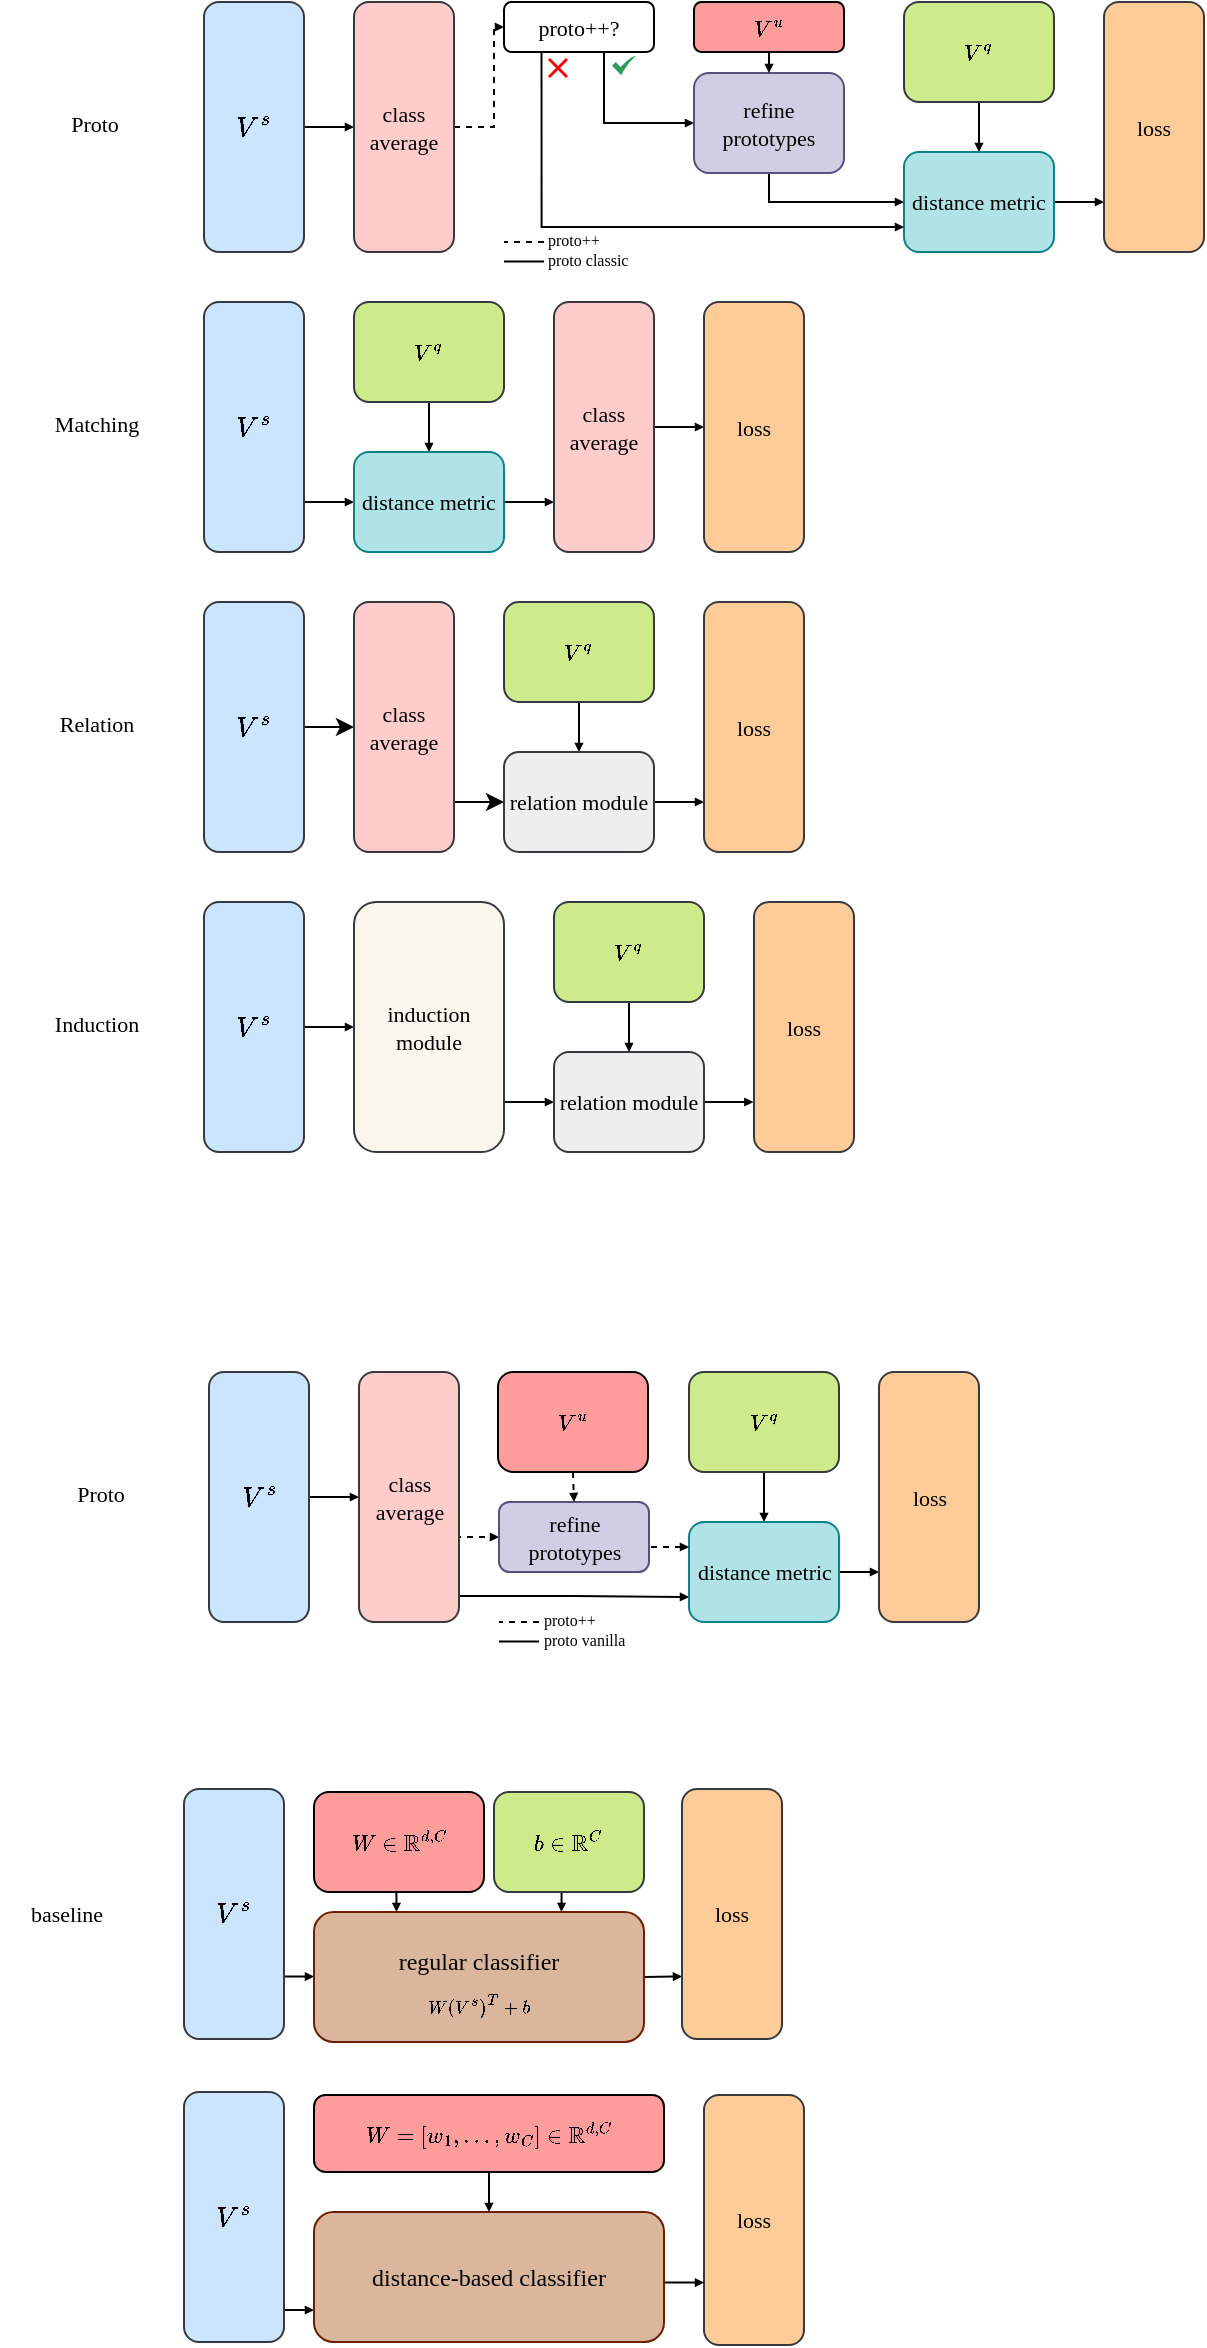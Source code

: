 <mxfile version="13.4.4" type="device" pages="4"><diagram id="DYFXcfZH5dd851VI4j68" name="few-shot methods"><mxGraphModel dx="1355" dy="878" grid="1" gridSize="5" guides="1" tooltips="1" connect="1" arrows="1" fold="1" page="1" pageScale="1" pageWidth="827" pageHeight="1169" math="1" shadow="0"><root><mxCell id="0"/><mxCell id="1" parent="0"/><mxCell id="lpTHKV549hUfOHU3jgKo-8" style="edgeStyle=orthogonalEdgeStyle;curved=0;rounded=0;sketch=0;orthogonalLoop=1;jettySize=auto;html=1;exitX=1;exitY=0.5;exitDx=0;exitDy=0;entryX=0;entryY=0.5;entryDx=0;entryDy=0;fontFamily=JetBrains Mono;fontSize=11;endArrow=block;endFill=1;endSize=2;" parent="1" source="lpTHKV549hUfOHU3jgKo-1" target="lpTHKV549hUfOHU3jgKo-2" edge="1"><mxGeometry relative="1" as="geometry"/></mxCell><mxCell id="lpTHKV549hUfOHU3jgKo-9" style="edgeStyle=orthogonalEdgeStyle;curved=0;rounded=0;sketch=0;orthogonalLoop=1;jettySize=auto;html=1;exitX=1;exitY=0.5;exitDx=0;exitDy=0;entryX=0;entryY=0.5;entryDx=0;entryDy=0;fontFamily=JetBrains Mono;fontSize=11;endArrow=block;endFill=1;endSize=2;dashed=1;" parent="1" source="lpTHKV549hUfOHU3jgKo-2" target="lpTHKV549hUfOHU3jgKo-6" edge="1"><mxGeometry relative="1" as="geometry"/></mxCell><mxCell id="lpTHKV549hUfOHU3jgKo-15" style="edgeStyle=orthogonalEdgeStyle;curved=0;rounded=0;sketch=0;orthogonalLoop=1;jettySize=auto;html=1;exitX=0.5;exitY=1;exitDx=0;exitDy=0;entryX=0.5;entryY=0;entryDx=0;entryDy=0;endArrow=block;endFill=1;fontFamily=JetBrains Mono;fontSize=11;endSize=2;" parent="1" source="lpTHKV549hUfOHU3jgKo-3" target="lpTHKV549hUfOHU3jgKo-4" edge="1"><mxGeometry relative="1" as="geometry"/></mxCell><mxCell id="lpTHKV549hUfOHU3jgKo-16" style="edgeStyle=orthogonalEdgeStyle;curved=0;rounded=0;sketch=0;orthogonalLoop=1;jettySize=auto;html=1;exitX=1;exitY=0.5;exitDx=0;exitDy=0;entryX=0;entryY=0.801;entryDx=0;entryDy=0;entryPerimeter=0;endArrow=block;endFill=1;fontFamily=JetBrains Mono;fontSize=11;endSize=2;" parent="1" source="lpTHKV549hUfOHU3jgKo-4" target="lpTHKV549hUfOHU3jgKo-5" edge="1"><mxGeometry relative="1" as="geometry"/></mxCell><mxCell id="lpTHKV549hUfOHU3jgKo-34" style="edgeStyle=orthogonalEdgeStyle;curved=0;rounded=0;sketch=0;orthogonalLoop=1;jettySize=auto;html=1;exitX=1;exitY=0.75;exitDx=0;exitDy=0;entryX=0;entryY=0.5;entryDx=0;entryDy=0;endArrow=block;endFill=1;fontFamily=JetBrains Mono;fontSize=11;endSize=2;" parent="1" source="lpTHKV549hUfOHU3jgKo-18" target="lpTHKV549hUfOHU3jgKo-24" edge="1"><mxGeometry relative="1" as="geometry"><Array as="points"><mxPoint x="200" y="300"/></Array></mxGeometry></mxCell><mxCell id="lpTHKV549hUfOHU3jgKo-21" style="edgeStyle=orthogonalEdgeStyle;curved=0;rounded=0;sketch=0;orthogonalLoop=1;jettySize=auto;html=1;exitX=0.5;exitY=1;exitDx=0;exitDy=0;entryX=0.5;entryY=0;entryDx=0;entryDy=0;endArrow=block;endFill=1;fontFamily=JetBrains Mono;fontSize=11;endSize=2;" parent="1" source="lpTHKV549hUfOHU3jgKo-22" target="lpTHKV549hUfOHU3jgKo-24" edge="1"><mxGeometry relative="1" as="geometry"/></mxCell><mxCell id="lpTHKV549hUfOHU3jgKo-35" style="edgeStyle=orthogonalEdgeStyle;curved=0;rounded=0;sketch=0;orthogonalLoop=1;jettySize=auto;html=1;exitX=1;exitY=0.5;exitDx=0;exitDy=0;entryX=0;entryY=0.8;entryDx=0;entryDy=0;entryPerimeter=0;endArrow=block;endFill=1;fontFamily=JetBrains Mono;fontSize=11;endSize=2;" parent="1" source="lpTHKV549hUfOHU3jgKo-24" target="lpTHKV549hUfOHU3jgKo-33" edge="1"><mxGeometry relative="1" as="geometry"/></mxCell><mxCell id="lpTHKV549hUfOHU3jgKo-37" style="edgeStyle=orthogonalEdgeStyle;curved=0;rounded=0;sketch=0;orthogonalLoop=1;jettySize=auto;html=1;exitX=1;exitY=0.5;exitDx=0;exitDy=0;entryX=0;entryY=0.5;entryDx=0;entryDy=0;endArrow=block;endFill=1;fontFamily=JetBrains Mono;fontSize=11;endSize=2;" parent="1" source="lpTHKV549hUfOHU3jgKo-33" target="lpTHKV549hUfOHU3jgKo-25" edge="1"><mxGeometry relative="1" as="geometry"/></mxCell><mxCell id="lpTHKV549hUfOHU3jgKo-40" style="edgeStyle=orthogonalEdgeStyle;curved=0;rounded=0;sketch=0;orthogonalLoop=1;jettySize=auto;html=1;exitX=0.5;exitY=1;exitDx=0;exitDy=0;entryX=0.5;entryY=0;entryDx=0;entryDy=0;endArrow=block;endFill=1;fontFamily=JetBrains Mono;fontSize=11;endSize=2;" parent="1" source="lpTHKV549hUfOHU3jgKo-41" target="lpTHKV549hUfOHU3jgKo-43" edge="1"><mxGeometry relative="1" as="geometry"/></mxCell><mxCell id="lpTHKV549hUfOHU3jgKo-68" style="edgeStyle=orthogonalEdgeStyle;curved=0;rounded=0;sketch=0;orthogonalLoop=1;jettySize=auto;html=1;exitX=1;exitY=0.5;exitDx=0;exitDy=0;entryX=0;entryY=0.8;entryDx=0;entryDy=0;entryPerimeter=0;endArrow=block;endFill=1;fontFamily=JetBrains Mono;fontSize=11;endSize=2;" parent="1" source="lpTHKV549hUfOHU3jgKo-43" target="lpTHKV549hUfOHU3jgKo-44" edge="1"><mxGeometry relative="1" as="geometry"/></mxCell><mxCell id="lpTHKV549hUfOHU3jgKo-66" style="edgeStyle=orthogonalEdgeStyle;curved=0;rounded=0;sketch=0;orthogonalLoop=1;jettySize=auto;html=1;exitX=1;exitY=0.5;exitDx=0;exitDy=0;entryX=0;entryY=0.5;entryDx=0;entryDy=0;endArrow=block;endFill=1;fontFamily=JetBrains Mono;fontSize=11;endSize=2;" parent="1" source="lpTHKV549hUfOHU3jgKo-48" target="lpTHKV549hUfOHU3jgKo-65" edge="1"><mxGeometry relative="1" as="geometry"/></mxCell><mxCell id="lpTHKV549hUfOHU3jgKo-49" style="edgeStyle=orthogonalEdgeStyle;curved=0;rounded=0;sketch=0;orthogonalLoop=1;jettySize=auto;html=1;exitX=0.5;exitY=1;exitDx=0;exitDy=0;entryX=0.5;entryY=0;entryDx=0;entryDy=0;endArrow=block;endFill=1;fontFamily=JetBrains Mono;fontSize=11;endSize=2;" parent="1" source="lpTHKV549hUfOHU3jgKo-50" target="lpTHKV549hUfOHU3jgKo-52" edge="1"><mxGeometry relative="1" as="geometry"/></mxCell><mxCell id="lpTHKV549hUfOHU3jgKo-69" style="edgeStyle=orthogonalEdgeStyle;curved=0;rounded=0;sketch=0;orthogonalLoop=1;jettySize=auto;html=1;exitX=1;exitY=0.5;exitDx=0;exitDy=0;entryX=-0.006;entryY=0.795;entryDx=0;entryDy=0;entryPerimeter=0;endArrow=block;endFill=1;fontFamily=JetBrains Mono;fontSize=11;endSize=2;" parent="1" source="lpTHKV549hUfOHU3jgKo-52" target="lpTHKV549hUfOHU3jgKo-53" edge="1"><mxGeometry relative="1" as="geometry"/></mxCell><mxCell id="lpTHKV549hUfOHU3jgKo-67" style="edgeStyle=orthogonalEdgeStyle;curved=0;rounded=0;sketch=0;orthogonalLoop=1;jettySize=auto;html=1;exitX=1;exitY=0.75;exitDx=0;exitDy=0;entryX=0;entryY=0.5;entryDx=0;entryDy=0;endArrow=block;endFill=1;fontFamily=JetBrains Mono;fontSize=11;endSize=2;" parent="1" source="lpTHKV549hUfOHU3jgKo-65" target="lpTHKV549hUfOHU3jgKo-52" edge="1"><mxGeometry relative="1" as="geometry"><Array as="points"><mxPoint x="300" y="600"/></Array></mxGeometry></mxCell><mxCell id="lpTHKV549hUfOHU3jgKo-1" value="$$V^s$$" style="rounded=1;whiteSpace=wrap;html=1;sketch=0;fillColor=#cce5ff;strokeColor=#36393d;" parent="1" vertex="1"><mxGeometry x="150" y="50" width="50" height="125" as="geometry"/></mxCell><mxCell id="lpTHKV549hUfOHU3jgKo-2" value="&lt;font style=&quot;font-size: 11px;&quot;&gt;class&lt;/font&gt;&lt;br style=&quot;font-size: 11px;&quot;&gt;average" style="rounded=1;whiteSpace=wrap;html=1;sketch=0;fontFamily=JetBrains Mono;fontSize=11;fillColor=#ffcccc;strokeColor=#36393d;" parent="1" vertex="1"><mxGeometry x="225" y="50" width="50" height="125" as="geometry"/></mxCell><mxCell id="lpTHKV549hUfOHU3jgKo-3" value="$$V^q$$" style="rounded=1;whiteSpace=wrap;html=1;sketch=0;fontFamily=JetBrains Mono;fontSize=11;fillColor=#cdeb8b;strokeColor=#36393d;" parent="1" vertex="1"><mxGeometry x="500" y="50" width="75" height="50" as="geometry"/></mxCell><mxCell id="lpTHKV549hUfOHU3jgKo-4" value="distance metric" style="rounded=1;whiteSpace=wrap;html=1;sketch=0;fontFamily=JetBrains Mono;fontSize=11;fillColor=#b0e3e6;strokeColor=#0e8088;" parent="1" vertex="1"><mxGeometry x="500" y="125" width="75" height="50" as="geometry"/></mxCell><mxCell id="lpTHKV549hUfOHU3jgKo-5" value="loss" style="rounded=1;whiteSpace=wrap;html=1;sketch=0;fontFamily=JetBrains Mono;fontSize=11;fillColor=#ffcc99;strokeColor=#36393d;" parent="1" vertex="1"><mxGeometry x="600" y="50" width="50" height="125" as="geometry"/></mxCell><mxCell id="yDBqkX7N8qFs0OduZXXN-4" style="edgeStyle=orthogonalEdgeStyle;rounded=0;orthogonalLoop=1;jettySize=auto;html=1;exitX=0.75;exitY=1;exitDx=0;exitDy=0;entryX=0;entryY=0.5;entryDx=0;entryDy=0;endArrow=block;endFill=1;endSize=2;" parent="1" source="lpTHKV549hUfOHU3jgKo-6" target="lpTHKV549hUfOHU3jgKo-7" edge="1"><mxGeometry relative="1" as="geometry"><Array as="points"><mxPoint x="350" y="75"/><mxPoint x="350" y="111"/></Array></mxGeometry></mxCell><mxCell id="yDBqkX7N8qFs0OduZXXN-6" style="edgeStyle=orthogonalEdgeStyle;rounded=0;orthogonalLoop=1;jettySize=auto;html=1;exitX=0.25;exitY=1;exitDx=0;exitDy=0;entryX=0;entryY=0.75;entryDx=0;entryDy=0;endArrow=block;endFill=1;endSize=2;" parent="1" source="lpTHKV549hUfOHU3jgKo-6" target="lpTHKV549hUfOHU3jgKo-4" edge="1"><mxGeometry relative="1" as="geometry"/></mxCell><mxCell id="lpTHKV549hUfOHU3jgKo-6" value="proto++?" style="rounded=1;whiteSpace=wrap;html=1;sketch=0;fontFamily=JetBrains Mono;fontSize=11;" parent="1" vertex="1"><mxGeometry x="300" y="50" width="75" height="25" as="geometry"/></mxCell><mxCell id="yDBqkX7N8qFs0OduZXXN-7" style="edgeStyle=orthogonalEdgeStyle;rounded=0;orthogonalLoop=1;jettySize=auto;html=1;exitX=0.5;exitY=1;exitDx=0;exitDy=0;entryX=0;entryY=0.5;entryDx=0;entryDy=0;endArrow=block;endFill=1;endSize=2;" parent="1" source="lpTHKV549hUfOHU3jgKo-7" target="lpTHKV549hUfOHU3jgKo-4" edge="1"><mxGeometry relative="1" as="geometry"><Array as="points"><mxPoint x="433" y="150"/></Array></mxGeometry></mxCell><mxCell id="lpTHKV549hUfOHU3jgKo-7" value="refine prototypes" style="rounded=1;whiteSpace=wrap;html=1;sketch=0;fontFamily=JetBrains Mono;fontSize=11;fillColor=#d0cee2;strokeColor=#56517e;" parent="1" vertex="1"><mxGeometry x="395" y="85.5" width="75" height="50" as="geometry"/></mxCell><mxCell id="lpTHKV549hUfOHU3jgKo-13" value="" style="html=1;aspect=fixed;strokeColor=none;shadow=0;align=center;verticalAlign=top;fillColor=#2D9C5E;shape=mxgraph.gcp2.check;rounded=0;sketch=0;fontFamily=JetBrains Mono;fontSize=11;" parent="1" vertex="1"><mxGeometry x="354" y="77" width="12" height="9.6" as="geometry"/></mxCell><mxCell id="lpTHKV549hUfOHU3jgKo-14" value="" style="shape=mxgraph.mockup.markup.redX;fillColor=#ff0000;html=1;shadow=0;strokeColor=none;rounded=0;sketch=0;fontFamily=JetBrains Mono;fontSize=11;" parent="1" vertex="1"><mxGeometry x="322" y="78" width="10" height="10" as="geometry"/></mxCell><mxCell id="lpTHKV549hUfOHU3jgKo-18" value="$$V^s$$" style="rounded=1;whiteSpace=wrap;html=1;sketch=0;fillColor=#cce5ff;strokeColor=#36393d;" parent="1" vertex="1"><mxGeometry x="150" y="200" width="50" height="125" as="geometry"/></mxCell><mxCell id="lpTHKV549hUfOHU3jgKo-22" value="$$V^q$$" style="rounded=1;whiteSpace=wrap;html=1;sketch=0;fontFamily=JetBrains Mono;fontSize=11;fillColor=#cdeb8b;strokeColor=#36393d;" parent="1" vertex="1"><mxGeometry x="225" y="200" width="75" height="50" as="geometry"/></mxCell><mxCell id="lpTHKV549hUfOHU3jgKo-24" value="distance metric" style="rounded=1;whiteSpace=wrap;html=1;sketch=0;fontFamily=JetBrains Mono;fontSize=11;fillColor=#b0e3e6;strokeColor=#0e8088;" parent="1" vertex="1"><mxGeometry x="225" y="275" width="75" height="50" as="geometry"/></mxCell><mxCell id="lpTHKV549hUfOHU3jgKo-25" value="loss" style="rounded=1;whiteSpace=wrap;html=1;sketch=0;fontFamily=JetBrains Mono;fontSize=11;fillColor=#ffcc99;strokeColor=#36393d;" parent="1" vertex="1"><mxGeometry x="400" y="200" width="50" height="125" as="geometry"/></mxCell><mxCell id="lpTHKV549hUfOHU3jgKo-33" value="&lt;font style=&quot;font-size: 11px;&quot;&gt;class&lt;/font&gt;&lt;br style=&quot;font-size: 11px;&quot;&gt;average" style="rounded=1;whiteSpace=wrap;html=1;sketch=0;fontFamily=JetBrains Mono;fontSize=11;fillColor=#ffcccc;strokeColor=#36393d;" parent="1" vertex="1"><mxGeometry x="325" y="200" width="50" height="125" as="geometry"/></mxCell><mxCell id="1hH98opadZMZspkEj389-3" style="edgeStyle=orthogonalEdgeStyle;rounded=0;orthogonalLoop=1;jettySize=auto;html=1;exitX=1;exitY=0.5;exitDx=0;exitDy=0;entryX=0;entryY=0.5;entryDx=0;entryDy=0;" parent="1" source="lpTHKV549hUfOHU3jgKo-39" target="1hH98opadZMZspkEj389-2" edge="1"><mxGeometry relative="1" as="geometry"/></mxCell><mxCell id="lpTHKV549hUfOHU3jgKo-39" value="$$V^s$$" style="rounded=1;whiteSpace=wrap;html=1;sketch=0;fillColor=#cce5ff;strokeColor=#36393d;" parent="1" vertex="1"><mxGeometry x="150" y="350" width="50" height="125" as="geometry"/></mxCell><mxCell id="lpTHKV549hUfOHU3jgKo-41" value="$$V^q$$" style="rounded=1;whiteSpace=wrap;html=1;sketch=0;fontFamily=JetBrains Mono;fontSize=11;fillColor=#cdeb8b;strokeColor=#36393d;" parent="1" vertex="1"><mxGeometry x="300" y="350" width="75" height="50" as="geometry"/></mxCell><mxCell id="lpTHKV549hUfOHU3jgKo-43" value="relation module" style="rounded=1;whiteSpace=wrap;html=1;sketch=0;fontFamily=JetBrains Mono;fontSize=11;fillColor=#eeeeee;strokeColor=#36393d;" parent="1" vertex="1"><mxGeometry x="300" y="425" width="75" height="50" as="geometry"/></mxCell><mxCell id="lpTHKV549hUfOHU3jgKo-44" value="loss" style="rounded=1;whiteSpace=wrap;html=1;sketch=0;fontFamily=JetBrains Mono;fontSize=11;fillColor=#ffcc99;strokeColor=#36393d;" parent="1" vertex="1"><mxGeometry x="400" y="350" width="50" height="125" as="geometry"/></mxCell><mxCell id="lpTHKV549hUfOHU3jgKo-48" value="$$V^s$$" style="rounded=1;whiteSpace=wrap;html=1;sketch=0;fillColor=#cce5ff;strokeColor=#36393d;" parent="1" vertex="1"><mxGeometry x="150" y="500" width="50" height="125" as="geometry"/></mxCell><mxCell id="lpTHKV549hUfOHU3jgKo-50" value="$$V^q$$" style="rounded=1;whiteSpace=wrap;html=1;sketch=0;fontFamily=JetBrains Mono;fontSize=11;fillColor=#cdeb8b;strokeColor=#36393d;" parent="1" vertex="1"><mxGeometry x="325" y="500" width="75" height="50" as="geometry"/></mxCell><mxCell id="lpTHKV549hUfOHU3jgKo-52" value="relation module" style="rounded=1;whiteSpace=wrap;html=1;sketch=0;fontFamily=JetBrains Mono;fontSize=11;fillColor=#eeeeee;strokeColor=#36393d;" parent="1" vertex="1"><mxGeometry x="325" y="575" width="75" height="50" as="geometry"/></mxCell><mxCell id="lpTHKV549hUfOHU3jgKo-53" value="loss" style="rounded=1;whiteSpace=wrap;html=1;sketch=0;fontFamily=JetBrains Mono;fontSize=11;fillColor=#ffcc99;strokeColor=#36393d;" parent="1" vertex="1"><mxGeometry x="425" y="500" width="50" height="125" as="geometry"/></mxCell><mxCell id="lpTHKV549hUfOHU3jgKo-65" value="induction module" style="rounded=1;whiteSpace=wrap;html=1;sketch=0;fontFamily=JetBrains Mono;fontSize=11;fillColor=#f9f7ed;strokeColor=#36393d;" parent="1" vertex="1"><mxGeometry x="225" y="500" width="75" height="125" as="geometry"/></mxCell><mxCell id="2" value="Proto" style="text;html=1;align=center;verticalAlign=middle;resizable=0;points=[];autosize=1;fontSize=11;fontFamily=JetBrains Mono;" parent="1" vertex="1"><mxGeometry x="70" y="98" width="50" height="25" as="geometry"/></mxCell><mxCell id="lpTHKV549hUfOHU3jgKo-70" value="Matching" style="text;html=1;align=center;verticalAlign=middle;resizable=0;points=[];autosize=1;fontSize=11;fontFamily=JetBrains Mono;" parent="1" vertex="1"><mxGeometry x="58" y="248" width="75" height="25" as="geometry"/></mxCell><mxCell id="lpTHKV549hUfOHU3jgKo-71" value="Relation" style="text;html=1;align=center;verticalAlign=middle;resizable=0;points=[];autosize=1;fontSize=11;fontFamily=JetBrains Mono;" parent="1" vertex="1"><mxGeometry x="58" y="398" width="75" height="25" as="geometry"/></mxCell><mxCell id="lpTHKV549hUfOHU3jgKo-72" value="Induction" style="text;html=1;align=center;verticalAlign=middle;resizable=0;points=[];autosize=1;fontSize=11;fontFamily=JetBrains Mono;" parent="1" vertex="1"><mxGeometry x="58" y="548" width="75" height="25" as="geometry"/></mxCell><mxCell id="yDBqkX7N8qFs0OduZXXN-3" style="edgeStyle=orthogonalEdgeStyle;rounded=0;orthogonalLoop=1;jettySize=auto;html=1;exitX=0.5;exitY=1;exitDx=0;exitDy=0;entryX=0.5;entryY=0;entryDx=0;entryDy=0;endArrow=block;endFill=1;endSize=2;" parent="1" source="yDBqkX7N8qFs0OduZXXN-2" target="lpTHKV549hUfOHU3jgKo-7" edge="1"><mxGeometry relative="1" as="geometry"/></mxCell><mxCell id="yDBqkX7N8qFs0OduZXXN-2" value="$$V^u$$" style="rounded=1;whiteSpace=wrap;html=1;sketch=0;fontFamily=JetBrains Mono;fontSize=11;fillColor=#FF9C9C;" parent="1" vertex="1"><mxGeometry x="395" y="50" width="75" height="25" as="geometry"/></mxCell><mxCell id="yDBqkX7N8qFs0OduZXXN-8" value="" style="endArrow=none;dashed=1;html=1;" parent="1" edge="1"><mxGeometry width="50" height="50" relative="1" as="geometry"><mxPoint x="320" y="170" as="sourcePoint"/><mxPoint x="300" y="170" as="targetPoint"/></mxGeometry></mxCell><mxCell id="yDBqkX7N8qFs0OduZXXN-9" value="&lt;font face=&quot;JetBrains Mono&quot; style=&quot;font-size: 8px;&quot;&gt;proto++&lt;/font&gt;" style="text;html=1;align=left;verticalAlign=middle;resizable=0;points=[];autosize=1;fontSize=8;" parent="1" vertex="1"><mxGeometry x="320" y="159" width="45" height="20" as="geometry"/></mxCell><mxCell id="yDBqkX7N8qFs0OduZXXN-10" value="" style="endArrow=none;html=1;fontSize=8;" parent="1" edge="1"><mxGeometry width="50" height="50" relative="1" as="geometry"><mxPoint x="300" y="179.72" as="sourcePoint"/><mxPoint x="320" y="179.72" as="targetPoint"/></mxGeometry></mxCell><mxCell id="yDBqkX7N8qFs0OduZXXN-11" value="&lt;font face=&quot;JetBrains Mono&quot; style=&quot;font-size: 8px&quot;&gt;proto classic&lt;/font&gt;" style="text;html=1;align=left;verticalAlign=middle;resizable=0;points=[];autosize=1;fontSize=8;" parent="1" vertex="1"><mxGeometry x="320" y="169" width="75" height="20" as="geometry"/></mxCell><mxCell id="yDBqkX7N8qFs0OduZXXN-34" style="edgeStyle=orthogonalEdgeStyle;curved=0;rounded=0;sketch=0;orthogonalLoop=1;jettySize=auto;html=1;exitX=1;exitY=0.5;exitDx=0;exitDy=0;entryX=0;entryY=0.5;entryDx=0;entryDy=0;fontFamily=JetBrains Mono;fontSize=11;endArrow=block;endFill=1;endSize=2;" parent="1" source="yDBqkX7N8qFs0OduZXXN-38" target="yDBqkX7N8qFs0OduZXXN-39" edge="1"><mxGeometry relative="1" as="geometry"/></mxCell><mxCell id="yDBqkX7N8qFs0OduZXXN-36" style="edgeStyle=orthogonalEdgeStyle;curved=0;rounded=0;sketch=0;orthogonalLoop=1;jettySize=auto;html=1;exitX=0.5;exitY=1;exitDx=0;exitDy=0;entryX=0.5;entryY=0;entryDx=0;entryDy=0;endArrow=block;endFill=1;fontFamily=JetBrains Mono;fontSize=11;endSize=2;" parent="1" source="yDBqkX7N8qFs0OduZXXN-40" target="yDBqkX7N8qFs0OduZXXN-41" edge="1"><mxGeometry relative="1" as="geometry"/></mxCell><mxCell id="yDBqkX7N8qFs0OduZXXN-37" style="edgeStyle=orthogonalEdgeStyle;curved=0;rounded=0;sketch=0;orthogonalLoop=1;jettySize=auto;html=1;exitX=1;exitY=0.5;exitDx=0;exitDy=0;entryX=0;entryY=0.801;entryDx=0;entryDy=0;entryPerimeter=0;endArrow=block;endFill=1;fontFamily=JetBrains Mono;fontSize=11;endSize=2;" parent="1" source="yDBqkX7N8qFs0OduZXXN-41" target="yDBqkX7N8qFs0OduZXXN-42" edge="1"><mxGeometry relative="1" as="geometry"/></mxCell><mxCell id="yDBqkX7N8qFs0OduZXXN-38" value="$$V^s$$" style="rounded=1;whiteSpace=wrap;html=1;sketch=0;fillColor=#cce5ff;strokeColor=#36393d;" parent="1" vertex="1"><mxGeometry x="152.5" y="735" width="50" height="125" as="geometry"/></mxCell><mxCell id="VGpPSbOEN9JLwu5hjIjZ-5" style="edgeStyle=orthogonalEdgeStyle;rounded=0;orthogonalLoop=1;jettySize=auto;html=1;exitX=1;exitY=0.75;exitDx=0;exitDy=0;entryX=0;entryY=0.75;entryDx=0;entryDy=0;endSize=2;endArrow=block;endFill=1;" parent="1" source="yDBqkX7N8qFs0OduZXXN-39" target="yDBqkX7N8qFs0OduZXXN-41" edge="1"><mxGeometry relative="1" as="geometry"><Array as="points"><mxPoint x="278" y="847"/><mxPoint x="335" y="847"/></Array></mxGeometry></mxCell><mxCell id="VGpPSbOEN9JLwu5hjIjZ-6" style="edgeStyle=orthogonalEdgeStyle;rounded=0;orthogonalLoop=1;jettySize=auto;html=1;exitX=1;exitY=0.5;exitDx=0;exitDy=0;entryX=0;entryY=0.5;entryDx=0;entryDy=0;startArrow=none;startFill=0;endArrow=block;endFill=1;endSize=2;dashed=1;" parent="1" source="yDBqkX7N8qFs0OduZXXN-39" target="yDBqkX7N8qFs0OduZXXN-47" edge="1"><mxGeometry relative="1" as="geometry"><Array as="points"><mxPoint x="278" y="817"/></Array></mxGeometry></mxCell><mxCell id="yDBqkX7N8qFs0OduZXXN-39" value="&lt;font style=&quot;font-size: 11px;&quot;&gt;class&lt;/font&gt;&lt;br style=&quot;font-size: 11px;&quot;&gt;average" style="rounded=1;whiteSpace=wrap;html=1;sketch=0;fontFamily=JetBrains Mono;fontSize=11;fillColor=#ffcccc;strokeColor=#36393d;" parent="1" vertex="1"><mxGeometry x="227.5" y="735" width="50" height="125" as="geometry"/></mxCell><mxCell id="yDBqkX7N8qFs0OduZXXN-40" value="$$V^q$$" style="rounded=1;whiteSpace=wrap;html=1;sketch=0;fontFamily=JetBrains Mono;fontSize=11;fillColor=#cdeb8b;strokeColor=#36393d;" parent="1" vertex="1"><mxGeometry x="392.5" y="735" width="75" height="50" as="geometry"/></mxCell><mxCell id="yDBqkX7N8qFs0OduZXXN-41" value="distance metric" style="rounded=1;whiteSpace=wrap;html=1;sketch=0;fontFamily=JetBrains Mono;fontSize=11;fillColor=#b0e3e6;strokeColor=#0e8088;" parent="1" vertex="1"><mxGeometry x="392.5" y="810" width="75" height="50" as="geometry"/></mxCell><mxCell id="yDBqkX7N8qFs0OduZXXN-42" value="loss" style="rounded=1;whiteSpace=wrap;html=1;sketch=0;fontFamily=JetBrains Mono;fontSize=11;fillColor=#ffcc99;strokeColor=#36393d;" parent="1" vertex="1"><mxGeometry x="487.5" y="735" width="50" height="125" as="geometry"/></mxCell><mxCell id="VGpPSbOEN9JLwu5hjIjZ-4" style="edgeStyle=orthogonalEdgeStyle;rounded=0;orthogonalLoop=1;jettySize=auto;html=1;exitX=1;exitY=0.5;exitDx=0;exitDy=0;entryX=0;entryY=0.25;entryDx=0;entryDy=0;dashed=1;endArrow=block;endFill=1;endSize=2;" parent="1" source="yDBqkX7N8qFs0OduZXXN-47" target="yDBqkX7N8qFs0OduZXXN-41" edge="1"><mxGeometry relative="1" as="geometry"><Array as="points"><mxPoint x="373" y="823"/></Array></mxGeometry></mxCell><mxCell id="yDBqkX7N8qFs0OduZXXN-47" value="refine prototypes" style="rounded=1;whiteSpace=wrap;html=1;sketch=0;fontFamily=JetBrains Mono;fontSize=11;fillColor=#d0cee2;strokeColor=#56517e;" parent="1" vertex="1"><mxGeometry x="297.5" y="800" width="75" height="35" as="geometry"/></mxCell><mxCell id="yDBqkX7N8qFs0OduZXXN-50" value="Proto" style="text;html=1;align=center;verticalAlign=middle;resizable=0;points=[];autosize=1;fontSize=11;fontFamily=JetBrains Mono;" parent="1" vertex="1"><mxGeometry x="72.5" y="783" width="50" height="25" as="geometry"/></mxCell><mxCell id="yDBqkX7N8qFs0OduZXXN-51" style="edgeStyle=orthogonalEdgeStyle;rounded=0;orthogonalLoop=1;jettySize=auto;html=1;exitX=0.5;exitY=1;exitDx=0;exitDy=0;entryX=0.5;entryY=0;entryDx=0;entryDy=0;endArrow=block;endFill=1;endSize=2;dashed=1;" parent="1" source="yDBqkX7N8qFs0OduZXXN-52" target="yDBqkX7N8qFs0OduZXXN-47" edge="1"><mxGeometry relative="1" as="geometry"/></mxCell><mxCell id="yDBqkX7N8qFs0OduZXXN-52" value="$$V^u$$" style="rounded=1;whiteSpace=wrap;html=1;sketch=0;fontFamily=JetBrains Mono;fontSize=11;fillColor=#FF9C9C;" parent="1" vertex="1"><mxGeometry x="297" y="735" width="75" height="50" as="geometry"/></mxCell><mxCell id="yDBqkX7N8qFs0OduZXXN-53" value="" style="endArrow=none;dashed=1;html=1;" parent="1" edge="1"><mxGeometry width="50" height="50" relative="1" as="geometry"><mxPoint x="317.5" y="860" as="sourcePoint"/><mxPoint x="297.5" y="860" as="targetPoint"/></mxGeometry></mxCell><mxCell id="yDBqkX7N8qFs0OduZXXN-54" value="&lt;font face=&quot;JetBrains Mono&quot; style=&quot;font-size: 8px;&quot;&gt;proto++&lt;/font&gt;" style="text;html=1;align=left;verticalAlign=middle;resizable=0;points=[];autosize=1;fontSize=8;" parent="1" vertex="1"><mxGeometry x="317.5" y="849" width="45" height="20" as="geometry"/></mxCell><mxCell id="yDBqkX7N8qFs0OduZXXN-55" value="" style="endArrow=none;html=1;fontSize=8;" parent="1" edge="1"><mxGeometry width="50" height="50" relative="1" as="geometry"><mxPoint x="297.5" y="869.72" as="sourcePoint"/><mxPoint x="317.5" y="869.72" as="targetPoint"/></mxGeometry></mxCell><mxCell id="yDBqkX7N8qFs0OduZXXN-56" value="&lt;font face=&quot;JetBrains Mono&quot; style=&quot;font-size: 8px&quot;&gt;proto vanilla&lt;/font&gt;" style="text;html=1;align=left;verticalAlign=middle;resizable=0;points=[];autosize=1;fontSize=8;" parent="1" vertex="1"><mxGeometry x="317.5" y="859" width="75" height="20" as="geometry"/></mxCell><mxCell id="1hH98opadZMZspkEj389-4" style="edgeStyle=orthogonalEdgeStyle;rounded=0;orthogonalLoop=1;jettySize=auto;html=1;exitX=1;exitY=0.75;exitDx=0;exitDy=0;entryX=0;entryY=0.5;entryDx=0;entryDy=0;" parent="1" source="1hH98opadZMZspkEj389-2" target="lpTHKV549hUfOHU3jgKo-43" edge="1"><mxGeometry relative="1" as="geometry"><Array as="points"><mxPoint x="275" y="450"/></Array></mxGeometry></mxCell><mxCell id="1hH98opadZMZspkEj389-2" value="&lt;font style=&quot;font-size: 11px;&quot;&gt;class&lt;/font&gt;&lt;br style=&quot;font-size: 11px;&quot;&gt;average" style="rounded=1;whiteSpace=wrap;html=1;sketch=0;fontFamily=JetBrains Mono;fontSize=11;fillColor=#ffcccc;strokeColor=#36393d;" parent="1" vertex="1"><mxGeometry x="225" y="350" width="50" height="125" as="geometry"/></mxCell><mxCell id="M6A9yT_lSBu3XPh97cg_-21" style="edgeStyle=orthogonalEdgeStyle;rounded=0;orthogonalLoop=1;jettySize=auto;html=1;exitX=1;exitY=0.75;exitDx=0;exitDy=0;entryX=0;entryY=0.5;entryDx=0;entryDy=0;endArrow=block;endFill=1;endSize=2;fontSize=9;fontColor=#050505;" parent="1" source="1hH98opadZMZspkEj389-8" target="M6A9yT_lSBu3XPh97cg_-2" edge="1"><mxGeometry relative="1" as="geometry"/></mxCell><mxCell id="1hH98opadZMZspkEj389-8" value="$$V^s$$" style="rounded=1;whiteSpace=wrap;html=1;sketch=0;fillColor=#cce5ff;strokeColor=#36393d;" parent="1" vertex="1"><mxGeometry x="140" y="943.5" width="50" height="125" as="geometry"/></mxCell><mxCell id="M6A9yT_lSBu3XPh97cg_-4" style="edgeStyle=orthogonalEdgeStyle;rounded=0;orthogonalLoop=1;jettySize=auto;html=1;exitX=0.5;exitY=1;exitDx=0;exitDy=0;entryX=0.75;entryY=0;entryDx=0;entryDy=0;fontColor=#050505;endArrow=block;endFill=1;endSize=2;" parent="1" source="1hH98opadZMZspkEj389-12" target="M6A9yT_lSBu3XPh97cg_-2" edge="1"><mxGeometry relative="1" as="geometry"/></mxCell><mxCell id="1hH98opadZMZspkEj389-12" value="$$b\in \mathbb{R}^C$$" style="rounded=1;whiteSpace=wrap;html=1;sketch=0;fontFamily=JetBrains Mono;fontSize=11;fillColor=#cdeb8b;strokeColor=#36393d;" parent="1" vertex="1"><mxGeometry x="295" y="945" width="75" height="50" as="geometry"/></mxCell><mxCell id="1hH98opadZMZspkEj389-14" value="loss" style="rounded=1;whiteSpace=wrap;html=1;sketch=0;fontFamily=JetBrains Mono;fontSize=11;fillColor=#ffcc99;strokeColor=#36393d;" parent="1" vertex="1"><mxGeometry x="389" y="943.5" width="50" height="125" as="geometry"/></mxCell><mxCell id="1hH98opadZMZspkEj389-17" value="baseline" style="text;html=1;align=center;verticalAlign=middle;resizable=0;points=[];autosize=1;fontSize=11;fontFamily=JetBrains Mono;" parent="1" vertex="1"><mxGeometry x="48" y="996" width="65" height="20" as="geometry"/></mxCell><mxCell id="M6A9yT_lSBu3XPh97cg_-3" style="edgeStyle=orthogonalEdgeStyle;rounded=0;orthogonalLoop=1;jettySize=auto;html=1;exitX=0.5;exitY=1;exitDx=0;exitDy=0;entryX=0.25;entryY=0;entryDx=0;entryDy=0;fontColor=#050505;endArrow=block;endFill=1;endSize=2;" parent="1" source="1hH98opadZMZspkEj389-19" target="M6A9yT_lSBu3XPh97cg_-2" edge="1"><mxGeometry relative="1" as="geometry"/></mxCell><mxCell id="1hH98opadZMZspkEj389-19" value="$$W\in \mathbb{R}^{d, C}$$" style="rounded=1;whiteSpace=wrap;html=1;sketch=0;fontFamily=JetBrains Mono;fontSize=11;fillColor=#FF9C9C;" parent="1" vertex="1"><mxGeometry x="205" y="945" width="85" height="50" as="geometry"/></mxCell><mxCell id="M6A9yT_lSBu3XPh97cg_-8" style="edgeStyle=orthogonalEdgeStyle;rounded=0;orthogonalLoop=1;jettySize=auto;html=1;exitX=1;exitY=0.5;exitDx=0;exitDy=0;entryX=0;entryY=0.75;entryDx=0;entryDy=0;fontColor=#050505;endArrow=block;endFill=1;endSize=2;" parent="1" source="M6A9yT_lSBu3XPh97cg_-2" target="1hH98opadZMZspkEj389-14" edge="1"><mxGeometry relative="1" as="geometry"><Array as="points"><mxPoint x="370" y="1037"/></Array></mxGeometry></mxCell><mxCell id="M6A9yT_lSBu3XPh97cg_-2" value="&lt;font style=&quot;font-size: 12px&quot;&gt;regular classifier&lt;/font&gt;$$W\left(V^s\right)^T+b$$" style="rounded=1;whiteSpace=wrap;html=1;sketch=0;fontFamily=JetBrains Mono;fontSize=9;strokeColor=#6D1F00;fillColor=#D9B69C;fontColor=#050505;verticalAlign=bottom;" parent="1" vertex="1"><mxGeometry x="205" y="1005" width="165" height="65" as="geometry"/></mxCell><mxCell id="M6A9yT_lSBu3XPh97cg_-23" style="edgeStyle=orthogonalEdgeStyle;rounded=0;orthogonalLoop=1;jettySize=auto;html=1;exitX=1;exitY=0.75;exitDx=0;exitDy=0;entryX=0;entryY=0.75;entryDx=0;entryDy=0;endArrow=block;endFill=1;endSize=2;fontSize=9;fontColor=#050505;" parent="1" source="M6A9yT_lSBu3XPh97cg_-12" target="M6A9yT_lSBu3XPh97cg_-19" edge="1"><mxGeometry relative="1" as="geometry"><Array as="points"><mxPoint x="190" y="1204"/><mxPoint x="205" y="1204"/></Array></mxGeometry></mxCell><mxCell id="M6A9yT_lSBu3XPh97cg_-12" value="$$V^s$$" style="rounded=1;whiteSpace=wrap;html=1;sketch=0;fillColor=#cce5ff;strokeColor=#36393d;" parent="1" vertex="1"><mxGeometry x="140" y="1095" width="50" height="125" as="geometry"/></mxCell><mxCell id="M6A9yT_lSBu3XPh97cg_-15" value="loss" style="rounded=1;whiteSpace=wrap;html=1;sketch=0;fontFamily=JetBrains Mono;fontSize=11;fillColor=#ffcc99;strokeColor=#36393d;" parent="1" vertex="1"><mxGeometry x="400" y="1096.5" width="50" height="125" as="geometry"/></mxCell><mxCell id="M6A9yT_lSBu3XPh97cg_-20" style="edgeStyle=orthogonalEdgeStyle;rounded=0;orthogonalLoop=1;jettySize=auto;html=1;exitX=0.5;exitY=1;exitDx=0;exitDy=0;entryX=0.5;entryY=0;entryDx=0;entryDy=0;endArrow=block;endFill=1;endSize=2;fontSize=9;fontColor=#050505;" parent="1" source="M6A9yT_lSBu3XPh97cg_-17" target="M6A9yT_lSBu3XPh97cg_-19" edge="1"><mxGeometry relative="1" as="geometry"/></mxCell><mxCell id="M6A9yT_lSBu3XPh97cg_-17" value="$$W=[w_1, ..., w_C] \in \mathbb{R}^{d, C}$$" style="rounded=1;whiteSpace=wrap;html=1;sketch=0;fontFamily=JetBrains Mono;fontSize=11;fillColor=#FF9C9C;" parent="1" vertex="1"><mxGeometry x="205" y="1096.5" width="175" height="38.5" as="geometry"/></mxCell><mxCell id="M6A9yT_lSBu3XPh97cg_-18" style="edgeStyle=orthogonalEdgeStyle;rounded=0;orthogonalLoop=1;jettySize=auto;html=1;exitX=1;exitY=0.5;exitDx=0;exitDy=0;entryX=0;entryY=0.75;entryDx=0;entryDy=0;fontColor=#050505;endArrow=block;endFill=1;endSize=2;" parent="1" source="M6A9yT_lSBu3XPh97cg_-19" target="M6A9yT_lSBu3XPh97cg_-15" edge="1"><mxGeometry relative="1" as="geometry"><Array as="points"><mxPoint x="370" y="1188.5"/></Array></mxGeometry></mxCell><mxCell id="M6A9yT_lSBu3XPh97cg_-19" value="&lt;font style=&quot;font-size: 12px;&quot;&gt;distance-based classifier&lt;/font&gt;" style="rounded=1;whiteSpace=wrap;html=1;sketch=0;fontFamily=JetBrains Mono;fontSize=12;strokeColor=#6D1F00;fillColor=#D9B69C;fontColor=#050505;verticalAlign=middle;" parent="1" vertex="1"><mxGeometry x="205" y="1155" width="175" height="65" as="geometry"/></mxCell></root></mxGraphModel></diagram><diagram id="yxF35kLEbgu_4DZXcpQc" name="Page-2"><mxGraphModel dx="221" dy="878" grid="1" gridSize="10" guides="1" tooltips="1" connect="1" arrows="1" fold="1" page="1" pageScale="1" pageWidth="220" pageHeight="150" math="1" shadow="0"><root><mxCell id="Iy_oMWiiWveFGlbTPS62-0"/><mxCell id="Iy_oMWiiWveFGlbTPS62-1" parent="Iy_oMWiiWveFGlbTPS62-0"/><mxCell id="njdkfh7XETHLNJCbTocX-2" style="edgeStyle=orthogonalEdgeStyle;curved=0;rounded=0;sketch=0;orthogonalLoop=1;jettySize=auto;html=1;exitX=1;exitY=0.75;exitDx=0;exitDy=0;entryX=0;entryY=0.5;entryDx=0;entryDy=0;endArrow=oval;endFill=1;fontFamily=JetBrains Mono;fontSize=11;" edge="1" parent="Iy_oMWiiWveFGlbTPS62-1" source="njdkfh7XETHLNJCbTocX-5" target="njdkfh7XETHLNJCbTocX-7"><mxGeometry relative="1" as="geometry"><Array as="points"><mxPoint x="490" y="-337"/></Array></mxGeometry></mxCell><mxCell id="njdkfh7XETHLNJCbTocX-3" style="edgeStyle=orthogonalEdgeStyle;curved=0;rounded=0;sketch=0;orthogonalLoop=1;jettySize=auto;html=1;exitX=0.5;exitY=1;exitDx=0;exitDy=0;entryX=0.5;entryY=0;entryDx=0;entryDy=0;endArrow=oval;endFill=1;fontFamily=JetBrains Mono;fontSize=11;" edge="1" parent="Iy_oMWiiWveFGlbTPS62-1" source="njdkfh7XETHLNJCbTocX-6" target="njdkfh7XETHLNJCbTocX-7"><mxGeometry relative="1" as="geometry"/></mxCell><mxCell id="njdkfh7XETHLNJCbTocX-4" style="edgeStyle=orthogonalEdgeStyle;curved=0;rounded=0;sketch=0;orthogonalLoop=1;jettySize=auto;html=1;exitX=1;exitY=0.5;exitDx=0;exitDy=0;entryX=0;entryY=0.8;entryDx=0;entryDy=0;entryPerimeter=0;endArrow=oval;endFill=1;fontFamily=JetBrains Mono;fontSize=11;" edge="1" parent="Iy_oMWiiWveFGlbTPS62-1" source="njdkfh7XETHLNJCbTocX-7" target="njdkfh7XETHLNJCbTocX-8"><mxGeometry relative="1" as="geometry"/></mxCell><mxCell id="njdkfh7XETHLNJCbTocX-5" value="$$V^s$$" style="rounded=1;whiteSpace=wrap;html=1;sketch=0;fillColor=#cce5ff;strokeColor=#36393d;" vertex="1" parent="Iy_oMWiiWveFGlbTPS62-1"><mxGeometry x="440" y="-437" width="50" height="125" as="geometry"/></mxCell><mxCell id="njdkfh7XETHLNJCbTocX-6" value="$$V^q$$" style="rounded=1;whiteSpace=wrap;html=1;sketch=0;fontFamily=JetBrains Mono;fontSize=11;fillColor=#cdeb8b;strokeColor=#36393d;" vertex="1" parent="Iy_oMWiiWveFGlbTPS62-1"><mxGeometry x="515" y="-437" width="75" height="50" as="geometry"/></mxCell><mxCell id="njdkfh7XETHLNJCbTocX-7" value="relation module" style="rounded=1;whiteSpace=wrap;html=1;sketch=0;fontFamily=JetBrains Mono;fontSize=11;fillColor=#eeeeee;strokeColor=#36393d;" vertex="1" parent="Iy_oMWiiWveFGlbTPS62-1"><mxGeometry x="515" y="-362" width="75" height="50" as="geometry"/></mxCell><mxCell id="njdkfh7XETHLNJCbTocX-8" value="loss" style="rounded=1;whiteSpace=wrap;html=1;sketch=0;fontFamily=JetBrains Mono;fontSize=11;fillColor=#ffcc99;strokeColor=#36393d;" vertex="1" parent="Iy_oMWiiWveFGlbTPS62-1"><mxGeometry x="610" y="-437" width="50" height="125" as="geometry"/></mxCell></root></mxGraphModel></diagram><diagram id="gXb5eL48rTUrP69F7aQQ" name="Page-3"><mxGraphModel dx="171" dy="148" grid="1" gridSize="10" guides="1" tooltips="1" connect="1" arrows="1" fold="1" page="1" pageScale="1" pageWidth="10" pageHeight="10" math="1" shadow="0"><root><mxCell id="j4j77xzMONDTkZH266J2-0"/><mxCell id="j4j77xzMONDTkZH266J2-1" parent="j4j77xzMONDTkZH266J2-0"/><mxCell id="GNOFzyJAh_tq3WJBb9I_-3" value="" style="ellipse;whiteSpace=wrap;html=1;aspect=fixed;fillColor=#fff2cc;strokeColor=#d6b656;" vertex="1" parent="j4j77xzMONDTkZH266J2-1"><mxGeometry x="-20" y="-50" width="80" height="80" as="geometry"/></mxCell></root></mxGraphModel></diagram><diagram id="SpLBqGTTGVcVPk9vzbjU" name="Page-4"><mxGraphModel dx="774" dy="202" grid="1" gridSize="10" guides="1" tooltips="1" connect="1" arrows="1" fold="1" page="1" pageScale="1" pageWidth="220" pageHeight="150" math="1" shadow="0"><root><mxCell id="-KsyeZtxtnBlW164fNnx-0"/><mxCell id="-KsyeZtxtnBlW164fNnx-1" parent="-KsyeZtxtnBlW164fNnx-0"/><mxCell id="-KsyeZtxtnBlW164fNnx-2" value="hello" style="rounded=0;whiteSpace=wrap;html=1;" vertex="1" parent="-KsyeZtxtnBlW164fNnx-1"><mxGeometry x="50" y="420" width="120" height="60" as="geometry"/></mxCell><mxCell id="-KsyeZtxtnBlW164fNnx-3" value="hallo$$a$$" style="rounded=0;whiteSpace=wrap;html=1;" vertex="1" parent="-KsyeZtxtnBlW164fNnx-1"><mxGeometry x="70" y="450" width="120" height="60" as="geometry"/></mxCell></root></mxGraphModel></diagram></mxfile>